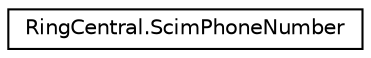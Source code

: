 digraph "Graphical Class Hierarchy"
{
 // LATEX_PDF_SIZE
  edge [fontname="Helvetica",fontsize="10",labelfontname="Helvetica",labelfontsize="10"];
  node [fontname="Helvetica",fontsize="10",shape=record];
  rankdir="LR";
  Node0 [label="RingCentral.ScimPhoneNumber",height=0.2,width=0.4,color="black", fillcolor="white", style="filled",URL="$classRingCentral_1_1ScimPhoneNumber.html",tooltip=" "];
}

